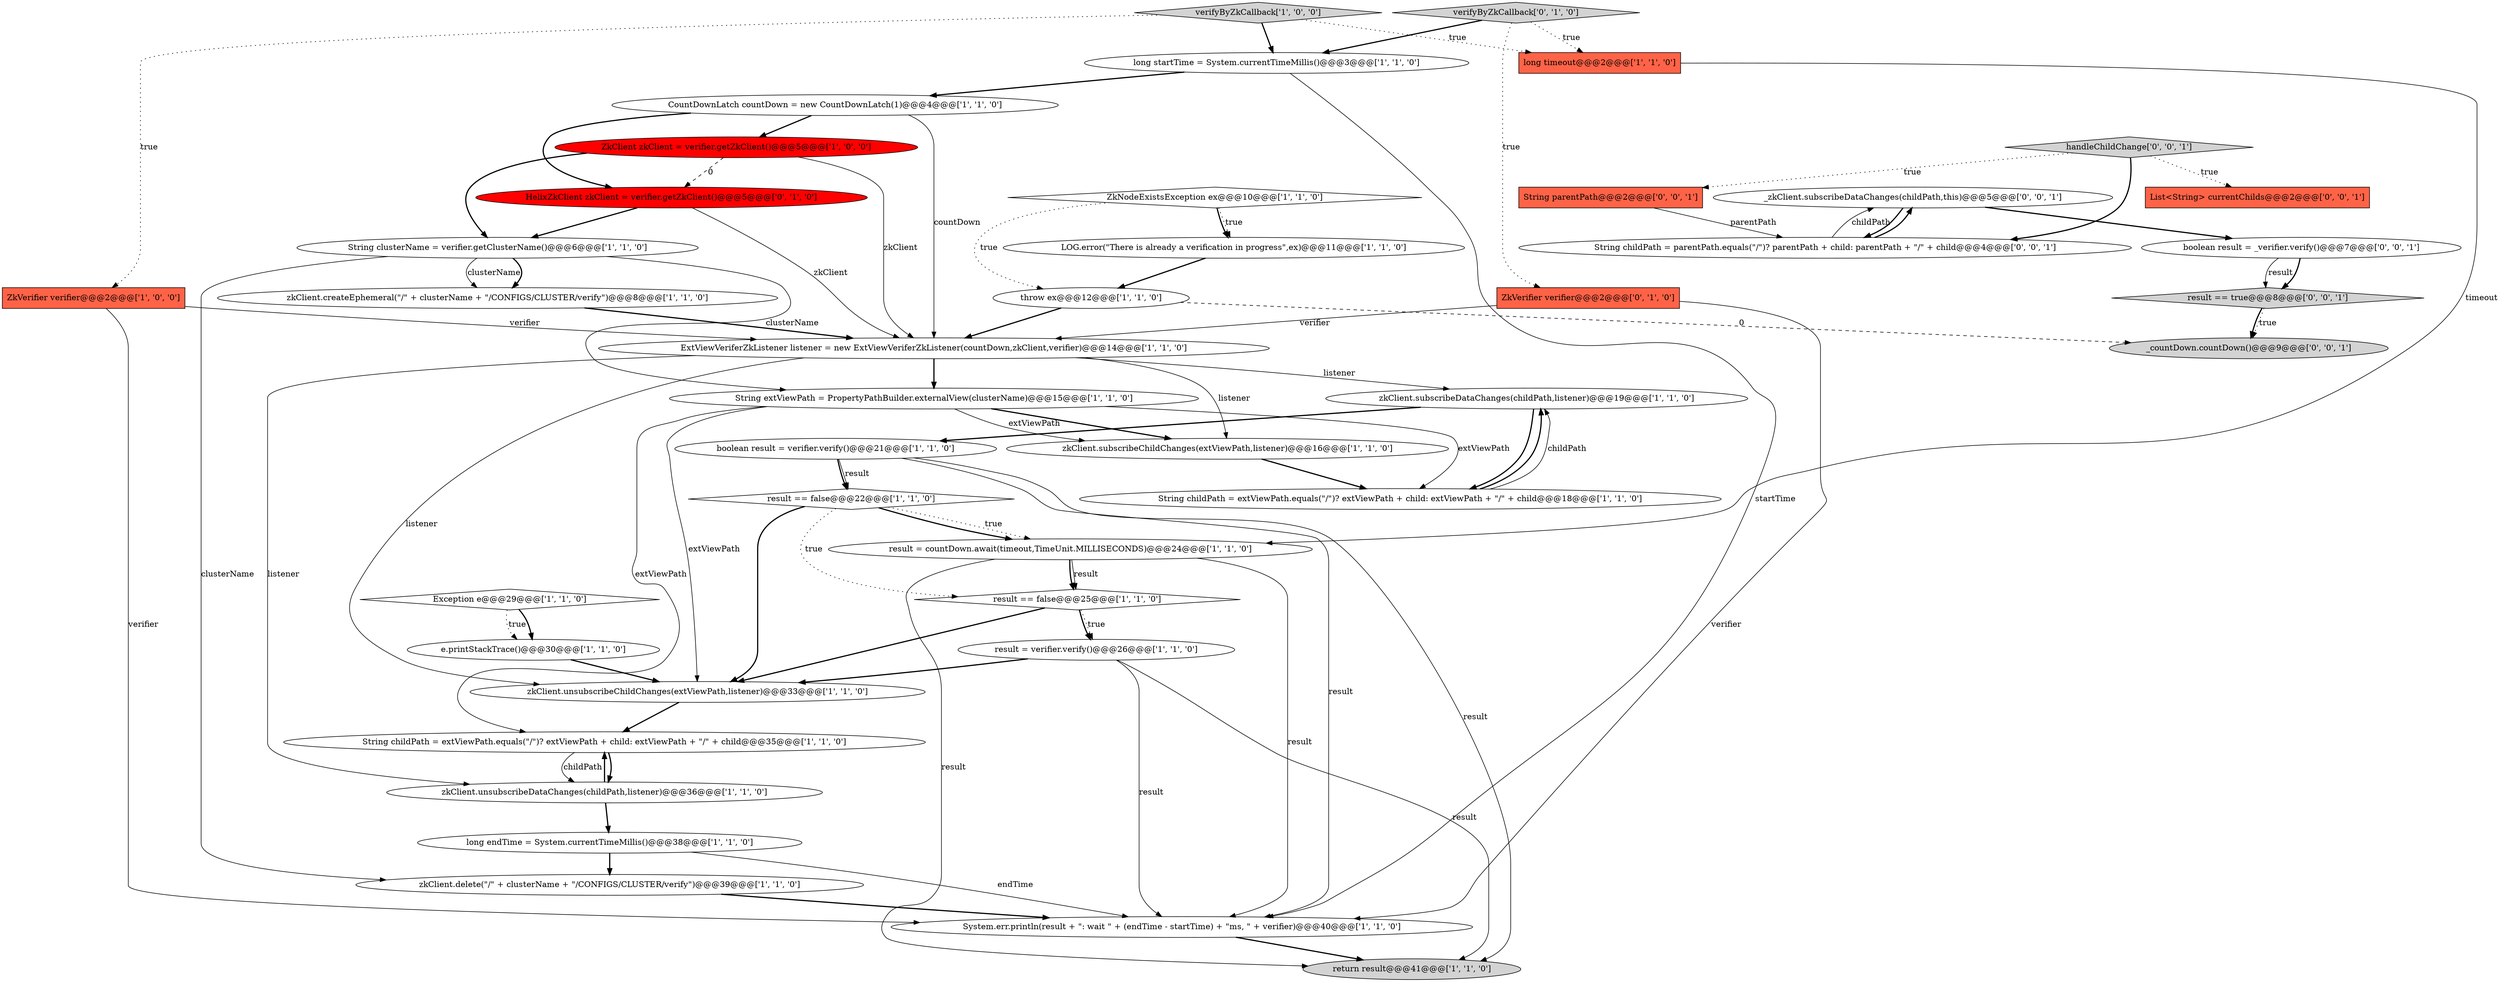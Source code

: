 digraph {
16 [style = filled, label = "CountDownLatch countDown = new CountDownLatch(1)@@@4@@@['1', '1', '0']", fillcolor = white, shape = ellipse image = "AAA0AAABBB1BBB"];
33 [style = filled, label = "_zkClient.subscribeDataChanges(childPath,this)@@@5@@@['0', '0', '1']", fillcolor = white, shape = ellipse image = "AAA0AAABBB3BBB"];
30 [style = filled, label = "verifyByZkCallback['0', '1', '0']", fillcolor = lightgray, shape = diamond image = "AAA0AAABBB2BBB"];
28 [style = filled, label = "zkClient.subscribeDataChanges(childPath,listener)@@@19@@@['1', '1', '0']", fillcolor = white, shape = ellipse image = "AAA0AAABBB1BBB"];
27 [style = filled, label = "verifyByZkCallback['1', '0', '0']", fillcolor = lightgray, shape = diamond image = "AAA0AAABBB1BBB"];
8 [style = filled, label = "ZkClient zkClient = verifier.getZkClient()@@@5@@@['1', '0', '0']", fillcolor = red, shape = ellipse image = "AAA1AAABBB1BBB"];
20 [style = filled, label = "boolean result = verifier.verify()@@@21@@@['1', '1', '0']", fillcolor = white, shape = ellipse image = "AAA0AAABBB1BBB"];
10 [style = filled, label = "ZkNodeExistsException ex@@@10@@@['1', '1', '0']", fillcolor = white, shape = diamond image = "AAA0AAABBB1BBB"];
23 [style = filled, label = "result = verifier.verify()@@@26@@@['1', '1', '0']", fillcolor = white, shape = ellipse image = "AAA0AAABBB1BBB"];
34 [style = filled, label = "boolean result = _verifier.verify()@@@7@@@['0', '0', '1']", fillcolor = white, shape = ellipse image = "AAA0AAABBB3BBB"];
4 [style = filled, label = "zkClient.delete(\"/\" + clusterName + \"/CONFIGS/CLUSTER/verify\")@@@39@@@['1', '1', '0']", fillcolor = white, shape = ellipse image = "AAA0AAABBB1BBB"];
40 [style = filled, label = "handleChildChange['0', '0', '1']", fillcolor = lightgray, shape = diamond image = "AAA0AAABBB3BBB"];
17 [style = filled, label = "zkClient.unsubscribeChildChanges(extViewPath,listener)@@@33@@@['1', '1', '0']", fillcolor = white, shape = ellipse image = "AAA0AAABBB1BBB"];
2 [style = filled, label = "result == false@@@25@@@['1', '1', '0']", fillcolor = white, shape = diamond image = "AAA0AAABBB1BBB"];
25 [style = filled, label = "System.err.println(result + \": wait \" + (endTime - startTime) + \"ms, \" + verifier)@@@40@@@['1', '1', '0']", fillcolor = white, shape = ellipse image = "AAA0AAABBB1BBB"];
1 [style = filled, label = "e.printStackTrace()@@@30@@@['1', '1', '0']", fillcolor = white, shape = ellipse image = "AAA0AAABBB1BBB"];
12 [style = filled, label = "String clusterName = verifier.getClusterName()@@@6@@@['1', '1', '0']", fillcolor = white, shape = ellipse image = "AAA0AAABBB1BBB"];
6 [style = filled, label = "zkClient.unsubscribeDataChanges(childPath,listener)@@@36@@@['1', '1', '0']", fillcolor = white, shape = ellipse image = "AAA0AAABBB1BBB"];
29 [style = filled, label = "long startTime = System.currentTimeMillis()@@@3@@@['1', '1', '0']", fillcolor = white, shape = ellipse image = "AAA0AAABBB1BBB"];
32 [style = filled, label = "HelixZkClient zkClient = verifier.getZkClient()@@@5@@@['0', '1', '0']", fillcolor = red, shape = ellipse image = "AAA1AAABBB2BBB"];
9 [style = filled, label = "ZkVerifier verifier@@@2@@@['1', '0', '0']", fillcolor = tomato, shape = box image = "AAA0AAABBB1BBB"];
19 [style = filled, label = "zkClient.createEphemeral(\"/\" + clusterName + \"/CONFIGS/CLUSTER/verify\")@@@8@@@['1', '1', '0']", fillcolor = white, shape = ellipse image = "AAA0AAABBB1BBB"];
22 [style = filled, label = "Exception e@@@29@@@['1', '1', '0']", fillcolor = white, shape = diamond image = "AAA0AAABBB1BBB"];
26 [style = filled, label = "result == false@@@22@@@['1', '1', '0']", fillcolor = white, shape = diamond image = "AAA0AAABBB1BBB"];
0 [style = filled, label = "ExtViewVeriferZkListener listener = new ExtViewVeriferZkListener(countDown,zkClient,verifier)@@@14@@@['1', '1', '0']", fillcolor = white, shape = ellipse image = "AAA0AAABBB1BBB"];
31 [style = filled, label = "ZkVerifier verifier@@@2@@@['0', '1', '0']", fillcolor = tomato, shape = box image = "AAA0AAABBB2BBB"];
38 [style = filled, label = "result == true@@@8@@@['0', '0', '1']", fillcolor = lightgray, shape = diamond image = "AAA0AAABBB3BBB"];
14 [style = filled, label = "String childPath = extViewPath.equals(\"/\")? extViewPath + child: extViewPath + \"/\" + child@@@18@@@['1', '1', '0']", fillcolor = white, shape = ellipse image = "AAA0AAABBB1BBB"];
35 [style = filled, label = "String childPath = parentPath.equals(\"/\")? parentPath + child: parentPath + \"/\" + child@@@4@@@['0', '0', '1']", fillcolor = white, shape = ellipse image = "AAA0AAABBB3BBB"];
5 [style = filled, label = "long endTime = System.currentTimeMillis()@@@38@@@['1', '1', '0']", fillcolor = white, shape = ellipse image = "AAA0AAABBB1BBB"];
13 [style = filled, label = "throw ex@@@12@@@['1', '1', '0']", fillcolor = white, shape = ellipse image = "AAA0AAABBB1BBB"];
37 [style = filled, label = "String parentPath@@@2@@@['0', '0', '1']", fillcolor = tomato, shape = box image = "AAA0AAABBB3BBB"];
21 [style = filled, label = "result = countDown.await(timeout,TimeUnit.MILLISECONDS)@@@24@@@['1', '1', '0']", fillcolor = white, shape = ellipse image = "AAA0AAABBB1BBB"];
7 [style = filled, label = "return result@@@41@@@['1', '1', '0']", fillcolor = lightgray, shape = ellipse image = "AAA0AAABBB1BBB"];
36 [style = filled, label = "List<String> currentChilds@@@2@@@['0', '0', '1']", fillcolor = tomato, shape = box image = "AAA0AAABBB3BBB"];
3 [style = filled, label = "String childPath = extViewPath.equals(\"/\")? extViewPath + child: extViewPath + \"/\" + child@@@35@@@['1', '1', '0']", fillcolor = white, shape = ellipse image = "AAA0AAABBB1BBB"];
39 [style = filled, label = "_countDown.countDown()@@@9@@@['0', '0', '1']", fillcolor = lightgray, shape = ellipse image = "AAA0AAABBB3BBB"];
24 [style = filled, label = "LOG.error(\"There is already a verification in progress\",ex)@@@11@@@['1', '1', '0']", fillcolor = white, shape = ellipse image = "AAA0AAABBB1BBB"];
15 [style = filled, label = "long timeout@@@2@@@['1', '1', '0']", fillcolor = tomato, shape = box image = "AAA0AAABBB1BBB"];
18 [style = filled, label = "String extViewPath = PropertyPathBuilder.externalView(clusterName)@@@15@@@['1', '1', '0']", fillcolor = white, shape = ellipse image = "AAA0AAABBB1BBB"];
11 [style = filled, label = "zkClient.subscribeChildChanges(extViewPath,listener)@@@16@@@['1', '1', '0']", fillcolor = white, shape = ellipse image = "AAA0AAABBB1BBB"];
6->3 [style = bold, label=""];
21->25 [style = solid, label="result"];
4->25 [style = bold, label=""];
11->14 [style = bold, label=""];
28->20 [style = bold, label=""];
20->26 [style = bold, label=""];
32->12 [style = bold, label=""];
10->24 [style = bold, label=""];
20->26 [style = solid, label="result"];
38->39 [style = dotted, label="true"];
8->32 [style = dashed, label="0"];
2->23 [style = dotted, label="true"];
14->28 [style = bold, label=""];
27->15 [style = dotted, label="true"];
31->0 [style = solid, label="verifier"];
40->36 [style = dotted, label="true"];
40->37 [style = dotted, label="true"];
38->39 [style = bold, label=""];
9->0 [style = solid, label="verifier"];
21->2 [style = solid, label="result"];
30->29 [style = bold, label=""];
28->14 [style = bold, label=""];
21->2 [style = bold, label=""];
20->7 [style = solid, label="result"];
2->23 [style = bold, label=""];
37->35 [style = solid, label="parentPath"];
27->9 [style = dotted, label="true"];
23->17 [style = bold, label=""];
14->28 [style = solid, label="childPath"];
9->25 [style = solid, label="verifier"];
26->17 [style = bold, label=""];
26->2 [style = dotted, label="true"];
23->25 [style = solid, label="result"];
18->11 [style = bold, label=""];
16->32 [style = bold, label=""];
5->25 [style = solid, label="endTime"];
18->3 [style = solid, label="extViewPath"];
25->7 [style = bold, label=""];
1->17 [style = bold, label=""];
32->0 [style = solid, label="zkClient"];
34->38 [style = solid, label="result"];
10->24 [style = dotted, label="true"];
0->28 [style = solid, label="listener"];
35->33 [style = solid, label="childPath"];
34->38 [style = bold, label=""];
27->29 [style = bold, label=""];
29->16 [style = bold, label=""];
0->11 [style = solid, label="listener"];
13->0 [style = bold, label=""];
24->13 [style = bold, label=""];
2->17 [style = bold, label=""];
18->14 [style = solid, label="extViewPath"];
40->35 [style = bold, label=""];
16->8 [style = bold, label=""];
12->4 [style = solid, label="clusterName"];
16->0 [style = solid, label="countDown"];
3->6 [style = bold, label=""];
20->25 [style = solid, label="result"];
19->0 [style = bold, label=""];
26->21 [style = bold, label=""];
0->6 [style = solid, label="listener"];
13->39 [style = dashed, label="0"];
31->25 [style = solid, label="verifier"];
6->5 [style = bold, label=""];
22->1 [style = dotted, label="true"];
12->18 [style = solid, label="clusterName"];
10->13 [style = dotted, label="true"];
5->4 [style = bold, label=""];
12->19 [style = solid, label="clusterName"];
17->3 [style = bold, label=""];
0->18 [style = bold, label=""];
22->1 [style = bold, label=""];
0->17 [style = solid, label="listener"];
8->12 [style = bold, label=""];
30->31 [style = dotted, label="true"];
21->7 [style = solid, label="result"];
33->35 [style = bold, label=""];
18->11 [style = solid, label="extViewPath"];
35->33 [style = bold, label=""];
29->25 [style = solid, label="startTime"];
26->21 [style = dotted, label="true"];
18->17 [style = solid, label="extViewPath"];
23->7 [style = solid, label="result"];
15->21 [style = solid, label="timeout"];
12->19 [style = bold, label=""];
30->15 [style = dotted, label="true"];
8->0 [style = solid, label="zkClient"];
33->34 [style = bold, label=""];
3->6 [style = solid, label="childPath"];
}
